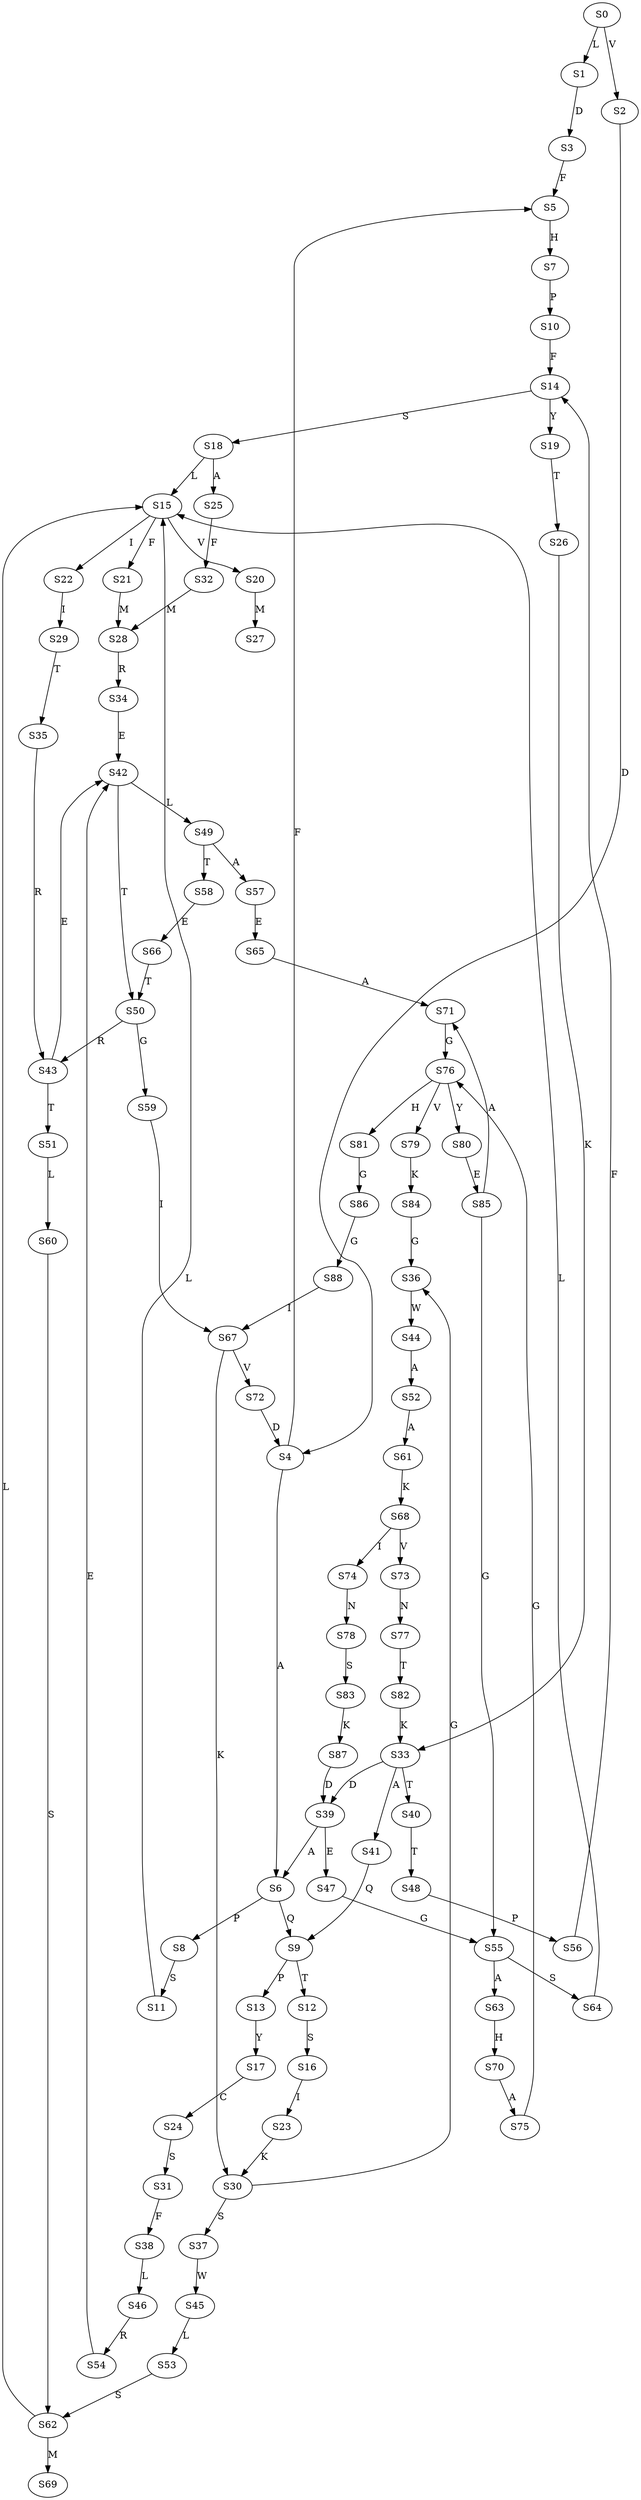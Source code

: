 strict digraph  {
	S0 -> S1 [ label = L ];
	S0 -> S2 [ label = V ];
	S1 -> S3 [ label = D ];
	S2 -> S4 [ label = D ];
	S3 -> S5 [ label = F ];
	S4 -> S5 [ label = F ];
	S4 -> S6 [ label = A ];
	S5 -> S7 [ label = H ];
	S6 -> S8 [ label = P ];
	S6 -> S9 [ label = Q ];
	S7 -> S10 [ label = P ];
	S8 -> S11 [ label = S ];
	S9 -> S12 [ label = T ];
	S9 -> S13 [ label = P ];
	S10 -> S14 [ label = F ];
	S11 -> S15 [ label = L ];
	S12 -> S16 [ label = S ];
	S13 -> S17 [ label = Y ];
	S14 -> S18 [ label = S ];
	S14 -> S19 [ label = Y ];
	S15 -> S20 [ label = V ];
	S15 -> S21 [ label = F ];
	S15 -> S22 [ label = I ];
	S16 -> S23 [ label = I ];
	S17 -> S24 [ label = C ];
	S18 -> S15 [ label = L ];
	S18 -> S25 [ label = A ];
	S19 -> S26 [ label = T ];
	S20 -> S27 [ label = M ];
	S21 -> S28 [ label = M ];
	S22 -> S29 [ label = I ];
	S23 -> S30 [ label = K ];
	S24 -> S31 [ label = S ];
	S25 -> S32 [ label = F ];
	S26 -> S33 [ label = K ];
	S28 -> S34 [ label = R ];
	S29 -> S35 [ label = T ];
	S30 -> S36 [ label = G ];
	S30 -> S37 [ label = S ];
	S31 -> S38 [ label = F ];
	S32 -> S28 [ label = M ];
	S33 -> S39 [ label = D ];
	S33 -> S40 [ label = T ];
	S33 -> S41 [ label = A ];
	S34 -> S42 [ label = E ];
	S35 -> S43 [ label = R ];
	S36 -> S44 [ label = W ];
	S37 -> S45 [ label = W ];
	S38 -> S46 [ label = L ];
	S39 -> S6 [ label = A ];
	S39 -> S47 [ label = E ];
	S40 -> S48 [ label = T ];
	S41 -> S9 [ label = Q ];
	S42 -> S49 [ label = L ];
	S42 -> S50 [ label = T ];
	S43 -> S51 [ label = T ];
	S43 -> S42 [ label = E ];
	S44 -> S52 [ label = A ];
	S45 -> S53 [ label = L ];
	S46 -> S54 [ label = R ];
	S47 -> S55 [ label = G ];
	S48 -> S56 [ label = P ];
	S49 -> S57 [ label = A ];
	S49 -> S58 [ label = T ];
	S50 -> S43 [ label = R ];
	S50 -> S59 [ label = G ];
	S51 -> S60 [ label = L ];
	S52 -> S61 [ label = A ];
	S53 -> S62 [ label = S ];
	S54 -> S42 [ label = E ];
	S55 -> S63 [ label = A ];
	S55 -> S64 [ label = S ];
	S56 -> S14 [ label = F ];
	S57 -> S65 [ label = E ];
	S58 -> S66 [ label = E ];
	S59 -> S67 [ label = I ];
	S60 -> S62 [ label = S ];
	S61 -> S68 [ label = K ];
	S62 -> S69 [ label = M ];
	S62 -> S15 [ label = L ];
	S63 -> S70 [ label = H ];
	S64 -> S15 [ label = L ];
	S65 -> S71 [ label = A ];
	S66 -> S50 [ label = T ];
	S67 -> S30 [ label = K ];
	S67 -> S72 [ label = V ];
	S68 -> S73 [ label = V ];
	S68 -> S74 [ label = I ];
	S70 -> S75 [ label = A ];
	S71 -> S76 [ label = G ];
	S72 -> S4 [ label = D ];
	S73 -> S77 [ label = N ];
	S74 -> S78 [ label = N ];
	S75 -> S76 [ label = G ];
	S76 -> S79 [ label = V ];
	S76 -> S80 [ label = Y ];
	S76 -> S81 [ label = H ];
	S77 -> S82 [ label = T ];
	S78 -> S83 [ label = S ];
	S79 -> S84 [ label = K ];
	S80 -> S85 [ label = E ];
	S81 -> S86 [ label = G ];
	S82 -> S33 [ label = K ];
	S83 -> S87 [ label = K ];
	S84 -> S36 [ label = G ];
	S85 -> S55 [ label = G ];
	S85 -> S71 [ label = A ];
	S86 -> S88 [ label = G ];
	S87 -> S39 [ label = D ];
	S88 -> S67 [ label = I ];
}
